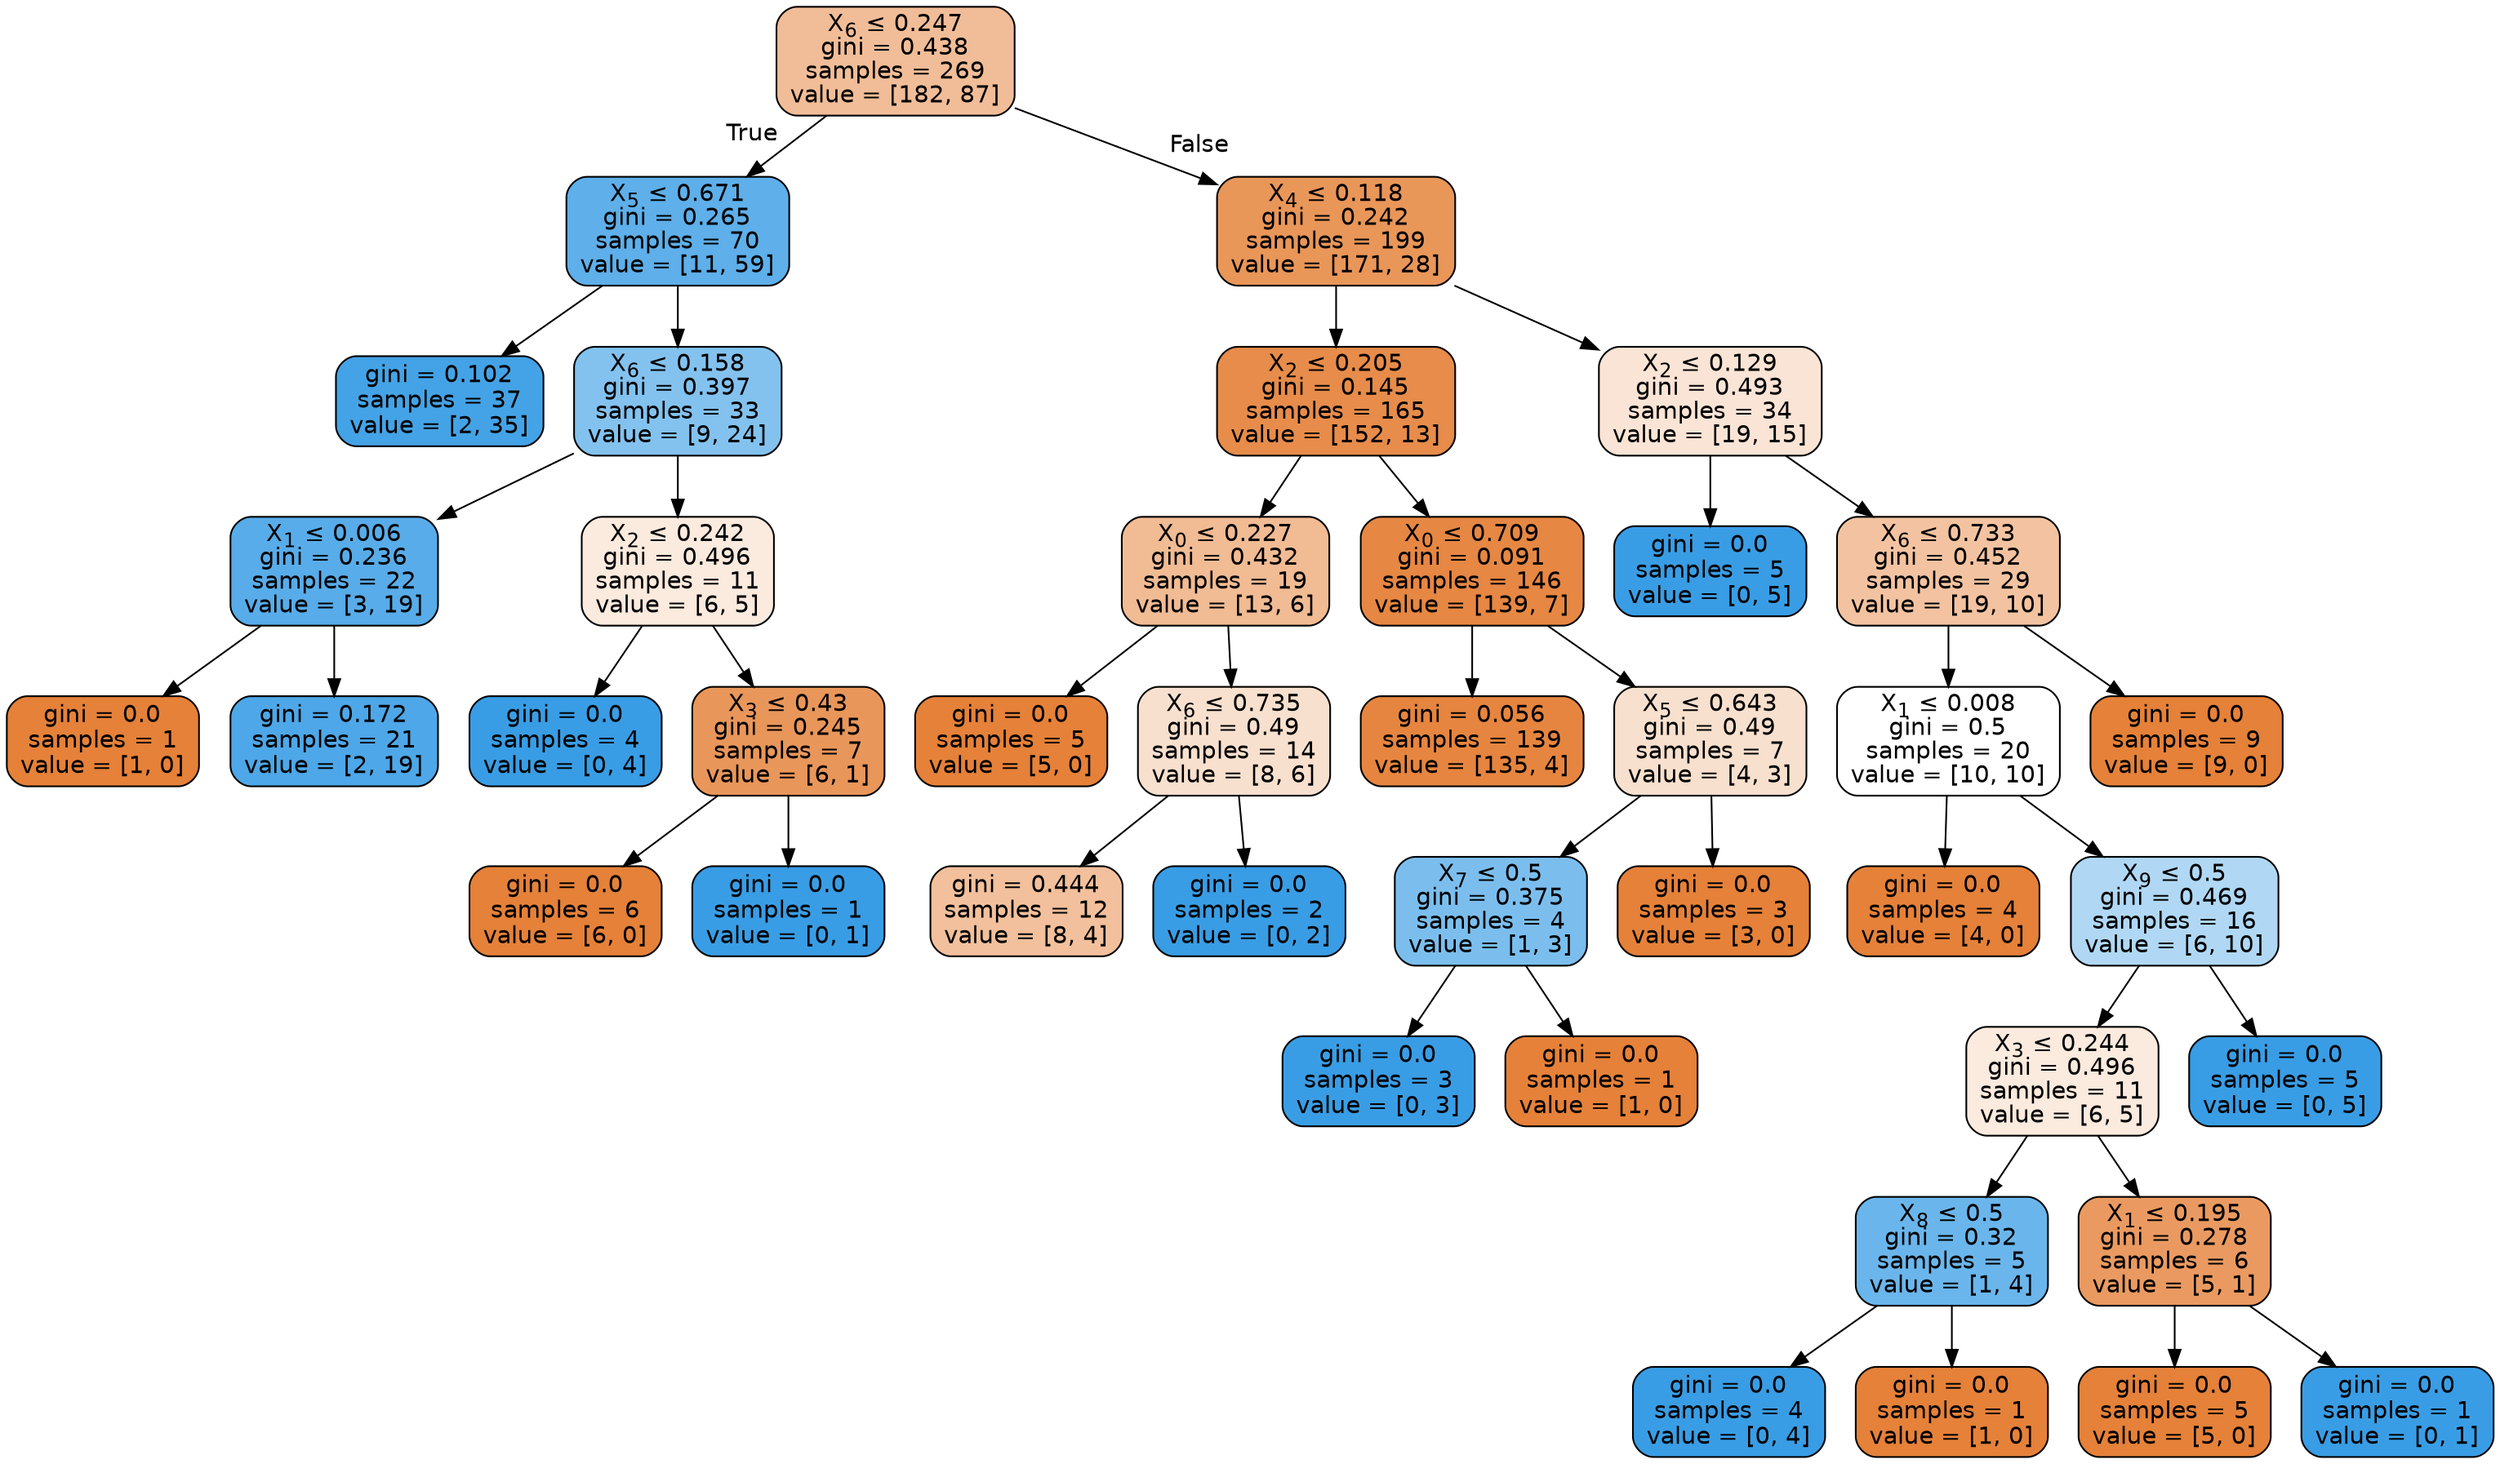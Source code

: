 digraph Tree {
node [shape=box, style="filled, rounded", color="black", fontname=helvetica] ;
edge [fontname=helvetica] ;
0 [label=<X<SUB>6</SUB> &le; 0.247<br/>gini = 0.438<br/>samples = 269<br/>value = [182, 87]>, fillcolor="#f1bd98"] ;
1 [label=<X<SUB>5</SUB> &le; 0.671<br/>gini = 0.265<br/>samples = 70<br/>value = [11, 59]>, fillcolor="#5eafea"] ;
0 -> 1 [labeldistance=2.5, labelangle=45, headlabel="True"] ;
2 [label=<gini = 0.102<br/>samples = 37<br/>value = [2, 35]>, fillcolor="#44a3e6"] ;
1 -> 2 ;
3 [label=<X<SUB>6</SUB> &le; 0.158<br/>gini = 0.397<br/>samples = 33<br/>value = [9, 24]>, fillcolor="#83c2ef"] ;
1 -> 3 ;
4 [label=<X<SUB>1</SUB> &le; 0.006<br/>gini = 0.236<br/>samples = 22<br/>value = [3, 19]>, fillcolor="#58ace9"] ;
3 -> 4 ;
5 [label=<gini = 0.0<br/>samples = 1<br/>value = [1, 0]>, fillcolor="#e58139"] ;
4 -> 5 ;
6 [label=<gini = 0.172<br/>samples = 21<br/>value = [2, 19]>, fillcolor="#4ea7e8"] ;
4 -> 6 ;
7 [label=<X<SUB>2</SUB> &le; 0.242<br/>gini = 0.496<br/>samples = 11<br/>value = [6, 5]>, fillcolor="#fbeade"] ;
3 -> 7 ;
8 [label=<gini = 0.0<br/>samples = 4<br/>value = [0, 4]>, fillcolor="#399de5"] ;
7 -> 8 ;
9 [label=<X<SUB>3</SUB> &le; 0.43<br/>gini = 0.245<br/>samples = 7<br/>value = [6, 1]>, fillcolor="#e9965a"] ;
7 -> 9 ;
10 [label=<gini = 0.0<br/>samples = 6<br/>value = [6, 0]>, fillcolor="#e58139"] ;
9 -> 10 ;
11 [label=<gini = 0.0<br/>samples = 1<br/>value = [0, 1]>, fillcolor="#399de5"] ;
9 -> 11 ;
12 [label=<X<SUB>4</SUB> &le; 0.118<br/>gini = 0.242<br/>samples = 199<br/>value = [171, 28]>, fillcolor="#e99659"] ;
0 -> 12 [labeldistance=2.5, labelangle=-45, headlabel="False"] ;
13 [label=<X<SUB>2</SUB> &le; 0.205<br/>gini = 0.145<br/>samples = 165<br/>value = [152, 13]>, fillcolor="#e78c4a"] ;
12 -> 13 ;
14 [label=<X<SUB>0</SUB> &le; 0.227<br/>gini = 0.432<br/>samples = 19<br/>value = [13, 6]>, fillcolor="#f1bb94"] ;
13 -> 14 ;
15 [label=<gini = 0.0<br/>samples = 5<br/>value = [5, 0]>, fillcolor="#e58139"] ;
14 -> 15 ;
16 [label=<X<SUB>6</SUB> &le; 0.735<br/>gini = 0.49<br/>samples = 14<br/>value = [8, 6]>, fillcolor="#f8e0ce"] ;
14 -> 16 ;
17 [label=<gini = 0.444<br/>samples = 12<br/>value = [8, 4]>, fillcolor="#f2c09c"] ;
16 -> 17 ;
18 [label=<gini = 0.0<br/>samples = 2<br/>value = [0, 2]>, fillcolor="#399de5"] ;
16 -> 18 ;
19 [label=<X<SUB>0</SUB> &le; 0.709<br/>gini = 0.091<br/>samples = 146<br/>value = [139, 7]>, fillcolor="#e68743"] ;
13 -> 19 ;
20 [label=<gini = 0.056<br/>samples = 139<br/>value = [135, 4]>, fillcolor="#e6853f"] ;
19 -> 20 ;
21 [label=<X<SUB>5</SUB> &le; 0.643<br/>gini = 0.49<br/>samples = 7<br/>value = [4, 3]>, fillcolor="#f8e0ce"] ;
19 -> 21 ;
22 [label=<X<SUB>7</SUB> &le; 0.5<br/>gini = 0.375<br/>samples = 4<br/>value = [1, 3]>, fillcolor="#7bbeee"] ;
21 -> 22 ;
23 [label=<gini = 0.0<br/>samples = 3<br/>value = [0, 3]>, fillcolor="#399de5"] ;
22 -> 23 ;
24 [label=<gini = 0.0<br/>samples = 1<br/>value = [1, 0]>, fillcolor="#e58139"] ;
22 -> 24 ;
25 [label=<gini = 0.0<br/>samples = 3<br/>value = [3, 0]>, fillcolor="#e58139"] ;
21 -> 25 ;
26 [label=<X<SUB>2</SUB> &le; 0.129<br/>gini = 0.493<br/>samples = 34<br/>value = [19, 15]>, fillcolor="#fae4d5"] ;
12 -> 26 ;
27 [label=<gini = 0.0<br/>samples = 5<br/>value = [0, 5]>, fillcolor="#399de5"] ;
26 -> 27 ;
28 [label=<X<SUB>6</SUB> &le; 0.733<br/>gini = 0.452<br/>samples = 29<br/>value = [19, 10]>, fillcolor="#f3c3a1"] ;
26 -> 28 ;
29 [label=<X<SUB>1</SUB> &le; 0.008<br/>gini = 0.5<br/>samples = 20<br/>value = [10, 10]>, fillcolor="#ffffff"] ;
28 -> 29 ;
30 [label=<gini = 0.0<br/>samples = 4<br/>value = [4, 0]>, fillcolor="#e58139"] ;
29 -> 30 ;
31 [label=<X<SUB>9</SUB> &le; 0.5<br/>gini = 0.469<br/>samples = 16<br/>value = [6, 10]>, fillcolor="#b0d8f5"] ;
29 -> 31 ;
32 [label=<X<SUB>3</SUB> &le; 0.244<br/>gini = 0.496<br/>samples = 11<br/>value = [6, 5]>, fillcolor="#fbeade"] ;
31 -> 32 ;
33 [label=<X<SUB>8</SUB> &le; 0.5<br/>gini = 0.32<br/>samples = 5<br/>value = [1, 4]>, fillcolor="#6ab6ec"] ;
32 -> 33 ;
34 [label=<gini = 0.0<br/>samples = 4<br/>value = [0, 4]>, fillcolor="#399de5"] ;
33 -> 34 ;
35 [label=<gini = 0.0<br/>samples = 1<br/>value = [1, 0]>, fillcolor="#e58139"] ;
33 -> 35 ;
36 [label=<X<SUB>1</SUB> &le; 0.195<br/>gini = 0.278<br/>samples = 6<br/>value = [5, 1]>, fillcolor="#ea9a61"] ;
32 -> 36 ;
37 [label=<gini = 0.0<br/>samples = 5<br/>value = [5, 0]>, fillcolor="#e58139"] ;
36 -> 37 ;
38 [label=<gini = 0.0<br/>samples = 1<br/>value = [0, 1]>, fillcolor="#399de5"] ;
36 -> 38 ;
39 [label=<gini = 0.0<br/>samples = 5<br/>value = [0, 5]>, fillcolor="#399de5"] ;
31 -> 39 ;
40 [label=<gini = 0.0<br/>samples = 9<br/>value = [9, 0]>, fillcolor="#e58139"] ;
28 -> 40 ;
}